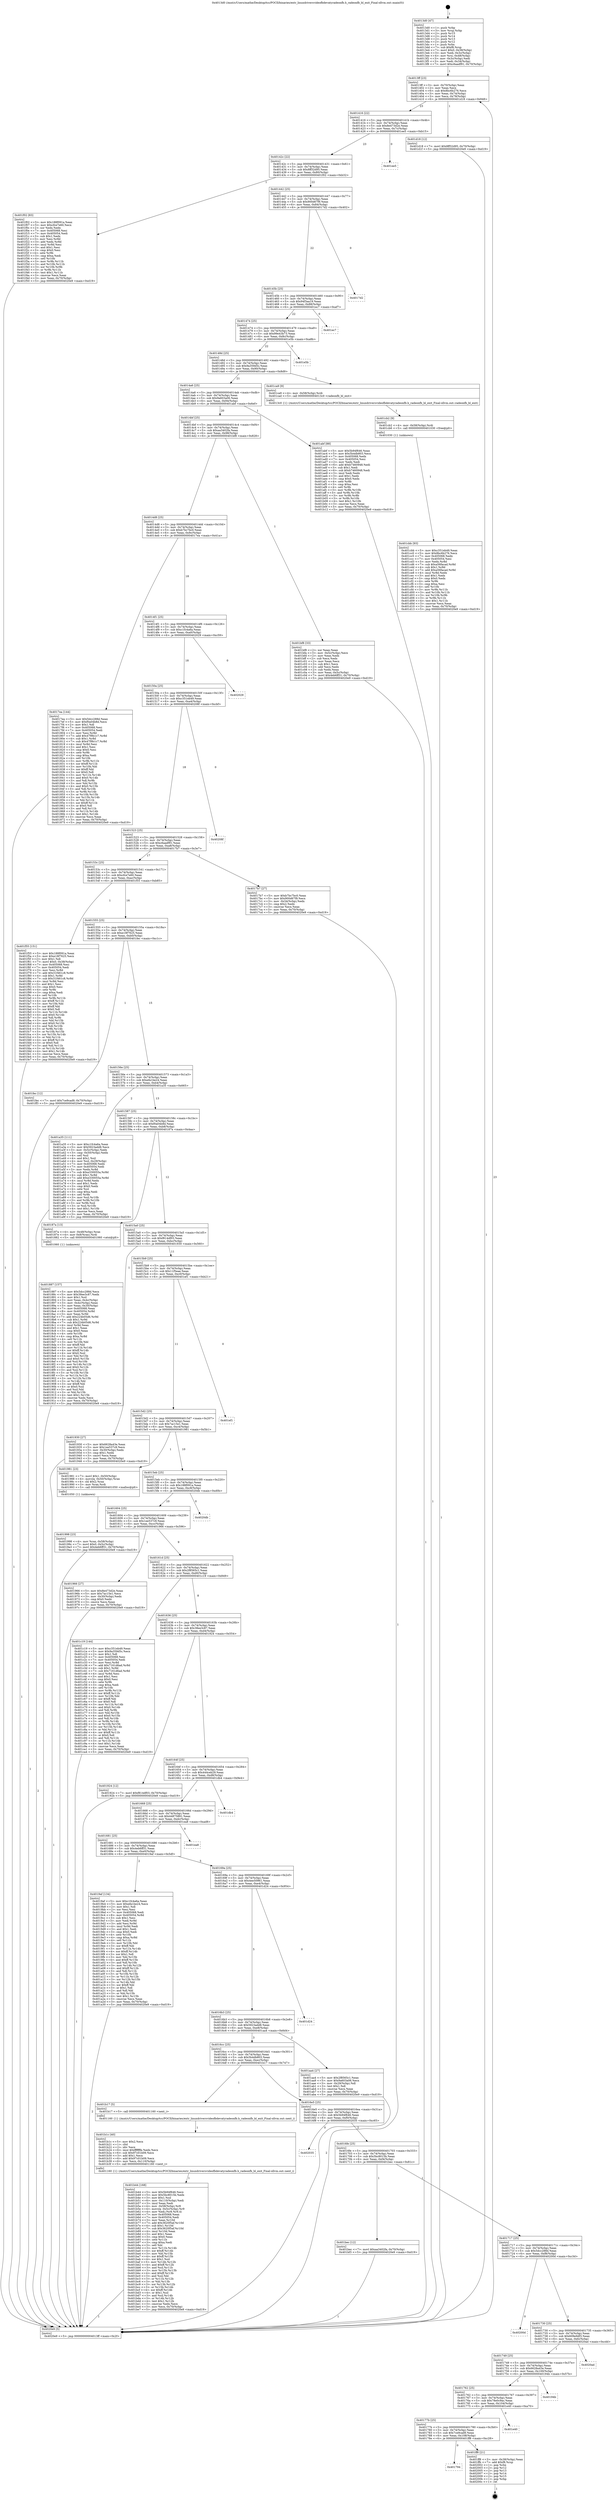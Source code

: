digraph "0x4013d0" {
  label = "0x4013d0 (/mnt/c/Users/mathe/Desktop/tcc/POCII/binaries/extr_linuxdriversvideofbdevatyradeonfb.h_radeonfb_bl_exit_Final-ollvm.out::main(0))"
  labelloc = "t"
  node[shape=record]

  Entry [label="",width=0.3,height=0.3,shape=circle,fillcolor=black,style=filled]
  "0x4013ff" [label="{
     0x4013ff [23]\l
     | [instrs]\l
     &nbsp;&nbsp;0x4013ff \<+3\>: mov -0x70(%rbp),%eax\l
     &nbsp;&nbsp;0x401402 \<+2\>: mov %eax,%ecx\l
     &nbsp;&nbsp;0x401404 \<+6\>: sub $0x8bc6b276,%ecx\l
     &nbsp;&nbsp;0x40140a \<+3\>: mov %eax,-0x74(%rbp)\l
     &nbsp;&nbsp;0x40140d \<+3\>: mov %ecx,-0x78(%rbp)\l
     &nbsp;&nbsp;0x401410 \<+6\>: je 0000000000401d18 \<main+0x948\>\l
  }"]
  "0x401d18" [label="{
     0x401d18 [12]\l
     | [instrs]\l
     &nbsp;&nbsp;0x401d18 \<+7\>: movl $0x8ff32d95,-0x70(%rbp)\l
     &nbsp;&nbsp;0x401d1f \<+5\>: jmp 00000000004020e9 \<main+0xd19\>\l
  }"]
  "0x401416" [label="{
     0x401416 [22]\l
     | [instrs]\l
     &nbsp;&nbsp;0x401416 \<+5\>: jmp 000000000040141b \<main+0x4b\>\l
     &nbsp;&nbsp;0x40141b \<+3\>: mov -0x74(%rbp),%eax\l
     &nbsp;&nbsp;0x40141e \<+5\>: sub $0x8e473d2e,%eax\l
     &nbsp;&nbsp;0x401423 \<+3\>: mov %eax,-0x7c(%rbp)\l
     &nbsp;&nbsp;0x401426 \<+6\>: je 0000000000401ee5 \<main+0xb15\>\l
  }"]
  Exit [label="",width=0.3,height=0.3,shape=circle,fillcolor=black,style=filled,peripheries=2]
  "0x401ee5" [label="{
     0x401ee5\l
  }", style=dashed]
  "0x40142c" [label="{
     0x40142c [22]\l
     | [instrs]\l
     &nbsp;&nbsp;0x40142c \<+5\>: jmp 0000000000401431 \<main+0x61\>\l
     &nbsp;&nbsp;0x401431 \<+3\>: mov -0x74(%rbp),%eax\l
     &nbsp;&nbsp;0x401434 \<+5\>: sub $0x8ff32d95,%eax\l
     &nbsp;&nbsp;0x401439 \<+3\>: mov %eax,-0x80(%rbp)\l
     &nbsp;&nbsp;0x40143c \<+6\>: je 0000000000401f02 \<main+0xb32\>\l
  }"]
  "0x401794" [label="{
     0x401794\l
  }", style=dashed]
  "0x401f02" [label="{
     0x401f02 [83]\l
     | [instrs]\l
     &nbsp;&nbsp;0x401f02 \<+5\>: mov $0x188f091a,%eax\l
     &nbsp;&nbsp;0x401f07 \<+5\>: mov $0xcfce7e60,%ecx\l
     &nbsp;&nbsp;0x401f0c \<+2\>: xor %edx,%edx\l
     &nbsp;&nbsp;0x401f0e \<+7\>: mov 0x405068,%esi\l
     &nbsp;&nbsp;0x401f15 \<+7\>: mov 0x405054,%edi\l
     &nbsp;&nbsp;0x401f1c \<+3\>: sub $0x1,%edx\l
     &nbsp;&nbsp;0x401f1f \<+3\>: mov %esi,%r8d\l
     &nbsp;&nbsp;0x401f22 \<+3\>: add %edx,%r8d\l
     &nbsp;&nbsp;0x401f25 \<+4\>: imul %r8d,%esi\l
     &nbsp;&nbsp;0x401f29 \<+3\>: and $0x1,%esi\l
     &nbsp;&nbsp;0x401f2c \<+3\>: cmp $0x0,%esi\l
     &nbsp;&nbsp;0x401f2f \<+4\>: sete %r9b\l
     &nbsp;&nbsp;0x401f33 \<+3\>: cmp $0xa,%edi\l
     &nbsp;&nbsp;0x401f36 \<+4\>: setl %r10b\l
     &nbsp;&nbsp;0x401f3a \<+3\>: mov %r9b,%r11b\l
     &nbsp;&nbsp;0x401f3d \<+3\>: and %r10b,%r11b\l
     &nbsp;&nbsp;0x401f40 \<+3\>: xor %r10b,%r9b\l
     &nbsp;&nbsp;0x401f43 \<+3\>: or %r9b,%r11b\l
     &nbsp;&nbsp;0x401f46 \<+4\>: test $0x1,%r11b\l
     &nbsp;&nbsp;0x401f4a \<+3\>: cmovne %ecx,%eax\l
     &nbsp;&nbsp;0x401f4d \<+3\>: mov %eax,-0x70(%rbp)\l
     &nbsp;&nbsp;0x401f50 \<+5\>: jmp 00000000004020e9 \<main+0xd19\>\l
  }"]
  "0x401442" [label="{
     0x401442 [25]\l
     | [instrs]\l
     &nbsp;&nbsp;0x401442 \<+5\>: jmp 0000000000401447 \<main+0x77\>\l
     &nbsp;&nbsp;0x401447 \<+3\>: mov -0x74(%rbp),%eax\l
     &nbsp;&nbsp;0x40144a \<+5\>: sub $0x900d67f9,%eax\l
     &nbsp;&nbsp;0x40144f \<+6\>: mov %eax,-0x84(%rbp)\l
     &nbsp;&nbsp;0x401455 \<+6\>: je 00000000004017d2 \<main+0x402\>\l
  }"]
  "0x401ff8" [label="{
     0x401ff8 [21]\l
     | [instrs]\l
     &nbsp;&nbsp;0x401ff8 \<+3\>: mov -0x38(%rbp),%eax\l
     &nbsp;&nbsp;0x401ffb \<+7\>: add $0xf8,%rsp\l
     &nbsp;&nbsp;0x402002 \<+1\>: pop %rbx\l
     &nbsp;&nbsp;0x402003 \<+2\>: pop %r12\l
     &nbsp;&nbsp;0x402005 \<+2\>: pop %r13\l
     &nbsp;&nbsp;0x402007 \<+2\>: pop %r14\l
     &nbsp;&nbsp;0x402009 \<+2\>: pop %r15\l
     &nbsp;&nbsp;0x40200b \<+1\>: pop %rbp\l
     &nbsp;&nbsp;0x40200c \<+1\>: ret\l
  }"]
  "0x4017d2" [label="{
     0x4017d2\l
  }", style=dashed]
  "0x40145b" [label="{
     0x40145b [25]\l
     | [instrs]\l
     &nbsp;&nbsp;0x40145b \<+5\>: jmp 0000000000401460 \<main+0x90\>\l
     &nbsp;&nbsp;0x401460 \<+3\>: mov -0x74(%rbp),%eax\l
     &nbsp;&nbsp;0x401463 \<+5\>: sub $0x94f3aa19,%eax\l
     &nbsp;&nbsp;0x401468 \<+6\>: mov %eax,-0x88(%rbp)\l
     &nbsp;&nbsp;0x40146e \<+6\>: je 0000000000401ec7 \<main+0xaf7\>\l
  }"]
  "0x40177b" [label="{
     0x40177b [25]\l
     | [instrs]\l
     &nbsp;&nbsp;0x40177b \<+5\>: jmp 0000000000401780 \<main+0x3b0\>\l
     &nbsp;&nbsp;0x401780 \<+3\>: mov -0x74(%rbp),%eax\l
     &nbsp;&nbsp;0x401783 \<+5\>: sub $0x7ce9cad9,%eax\l
     &nbsp;&nbsp;0x401788 \<+6\>: mov %eax,-0x108(%rbp)\l
     &nbsp;&nbsp;0x40178e \<+6\>: je 0000000000401ff8 \<main+0xc28\>\l
  }"]
  "0x401ec7" [label="{
     0x401ec7\l
  }", style=dashed]
  "0x401474" [label="{
     0x401474 [25]\l
     | [instrs]\l
     &nbsp;&nbsp;0x401474 \<+5\>: jmp 0000000000401479 \<main+0xa9\>\l
     &nbsp;&nbsp;0x401479 \<+3\>: mov -0x74(%rbp),%eax\l
     &nbsp;&nbsp;0x40147c \<+5\>: sub $0x99e43b73,%eax\l
     &nbsp;&nbsp;0x401481 \<+6\>: mov %eax,-0x8c(%rbp)\l
     &nbsp;&nbsp;0x401487 \<+6\>: je 0000000000401e5b \<main+0xa8b\>\l
  }"]
  "0x401e40" [label="{
     0x401e40\l
  }", style=dashed]
  "0x401e5b" [label="{
     0x401e5b\l
  }", style=dashed]
  "0x40148d" [label="{
     0x40148d [25]\l
     | [instrs]\l
     &nbsp;&nbsp;0x40148d \<+5\>: jmp 0000000000401492 \<main+0xc2\>\l
     &nbsp;&nbsp;0x401492 \<+3\>: mov -0x74(%rbp),%eax\l
     &nbsp;&nbsp;0x401495 \<+5\>: sub $0x9a359d5c,%eax\l
     &nbsp;&nbsp;0x40149a \<+6\>: mov %eax,-0x90(%rbp)\l
     &nbsp;&nbsp;0x4014a0 \<+6\>: je 0000000000401ca9 \<main+0x8d9\>\l
  }"]
  "0x401762" [label="{
     0x401762 [25]\l
     | [instrs]\l
     &nbsp;&nbsp;0x401762 \<+5\>: jmp 0000000000401767 \<main+0x397\>\l
     &nbsp;&nbsp;0x401767 \<+3\>: mov -0x74(%rbp),%eax\l
     &nbsp;&nbsp;0x40176a \<+5\>: sub $0x78e0c9ac,%eax\l
     &nbsp;&nbsp;0x40176f \<+6\>: mov %eax,-0x104(%rbp)\l
     &nbsp;&nbsp;0x401775 \<+6\>: je 0000000000401e40 \<main+0xa70\>\l
  }"]
  "0x401ca9" [label="{
     0x401ca9 [9]\l
     | [instrs]\l
     &nbsp;&nbsp;0x401ca9 \<+4\>: mov -0x58(%rbp),%rdi\l
     &nbsp;&nbsp;0x401cad \<+5\>: call 00000000004013c0 \<radeonfb_bl_exit\>\l
     | [calls]\l
     &nbsp;&nbsp;0x4013c0 \{1\} (/mnt/c/Users/mathe/Desktop/tcc/POCII/binaries/extr_linuxdriversvideofbdevatyradeonfb.h_radeonfb_bl_exit_Final-ollvm.out::radeonfb_bl_exit)\l
  }"]
  "0x4014a6" [label="{
     0x4014a6 [25]\l
     | [instrs]\l
     &nbsp;&nbsp;0x4014a6 \<+5\>: jmp 00000000004014ab \<main+0xdb\>\l
     &nbsp;&nbsp;0x4014ab \<+3\>: mov -0x74(%rbp),%eax\l
     &nbsp;&nbsp;0x4014ae \<+5\>: sub $0x9a603a06,%eax\l
     &nbsp;&nbsp;0x4014b3 \<+6\>: mov %eax,-0x94(%rbp)\l
     &nbsp;&nbsp;0x4014b9 \<+6\>: je 0000000000401abf \<main+0x6ef\>\l
  }"]
  "0x40194b" [label="{
     0x40194b\l
  }", style=dashed]
  "0x401abf" [label="{
     0x401abf [88]\l
     | [instrs]\l
     &nbsp;&nbsp;0x401abf \<+5\>: mov $0x5b94f646,%eax\l
     &nbsp;&nbsp;0x401ac4 \<+5\>: mov $0x5b4db803,%ecx\l
     &nbsp;&nbsp;0x401ac9 \<+7\>: mov 0x405068,%edx\l
     &nbsp;&nbsp;0x401ad0 \<+7\>: mov 0x405054,%esi\l
     &nbsp;&nbsp;0x401ad7 \<+2\>: mov %edx,%edi\l
     &nbsp;&nbsp;0x401ad9 \<+6\>: add $0xb7460948,%edi\l
     &nbsp;&nbsp;0x401adf \<+3\>: sub $0x1,%edi\l
     &nbsp;&nbsp;0x401ae2 \<+6\>: sub $0xb7460948,%edi\l
     &nbsp;&nbsp;0x401ae8 \<+3\>: imul %edi,%edx\l
     &nbsp;&nbsp;0x401aeb \<+3\>: and $0x1,%edx\l
     &nbsp;&nbsp;0x401aee \<+3\>: cmp $0x0,%edx\l
     &nbsp;&nbsp;0x401af1 \<+4\>: sete %r8b\l
     &nbsp;&nbsp;0x401af5 \<+3\>: cmp $0xa,%esi\l
     &nbsp;&nbsp;0x401af8 \<+4\>: setl %r9b\l
     &nbsp;&nbsp;0x401afc \<+3\>: mov %r8b,%r10b\l
     &nbsp;&nbsp;0x401aff \<+3\>: and %r9b,%r10b\l
     &nbsp;&nbsp;0x401b02 \<+3\>: xor %r9b,%r8b\l
     &nbsp;&nbsp;0x401b05 \<+3\>: or %r8b,%r10b\l
     &nbsp;&nbsp;0x401b08 \<+4\>: test $0x1,%r10b\l
     &nbsp;&nbsp;0x401b0c \<+3\>: cmovne %ecx,%eax\l
     &nbsp;&nbsp;0x401b0f \<+3\>: mov %eax,-0x70(%rbp)\l
     &nbsp;&nbsp;0x401b12 \<+5\>: jmp 00000000004020e9 \<main+0xd19\>\l
  }"]
  "0x4014bf" [label="{
     0x4014bf [25]\l
     | [instrs]\l
     &nbsp;&nbsp;0x4014bf \<+5\>: jmp 00000000004014c4 \<main+0xf4\>\l
     &nbsp;&nbsp;0x4014c4 \<+3\>: mov -0x74(%rbp),%eax\l
     &nbsp;&nbsp;0x4014c7 \<+5\>: sub $0xaa3402fa,%eax\l
     &nbsp;&nbsp;0x4014cc \<+6\>: mov %eax,-0x98(%rbp)\l
     &nbsp;&nbsp;0x4014d2 \<+6\>: je 0000000000401bf8 \<main+0x828\>\l
  }"]
  "0x401749" [label="{
     0x401749 [25]\l
     | [instrs]\l
     &nbsp;&nbsp;0x401749 \<+5\>: jmp 000000000040174e \<main+0x37e\>\l
     &nbsp;&nbsp;0x40174e \<+3\>: mov -0x74(%rbp),%eax\l
     &nbsp;&nbsp;0x401751 \<+5\>: sub $0x6628a43e,%eax\l
     &nbsp;&nbsp;0x401756 \<+6\>: mov %eax,-0x100(%rbp)\l
     &nbsp;&nbsp;0x40175c \<+6\>: je 000000000040194b \<main+0x57b\>\l
  }"]
  "0x401bf8" [label="{
     0x401bf8 [33]\l
     | [instrs]\l
     &nbsp;&nbsp;0x401bf8 \<+2\>: xor %eax,%eax\l
     &nbsp;&nbsp;0x401bfa \<+3\>: mov -0x5c(%rbp),%ecx\l
     &nbsp;&nbsp;0x401bfd \<+2\>: mov %eax,%edx\l
     &nbsp;&nbsp;0x401bff \<+2\>: sub %ecx,%edx\l
     &nbsp;&nbsp;0x401c01 \<+2\>: mov %eax,%ecx\l
     &nbsp;&nbsp;0x401c03 \<+3\>: sub $0x1,%ecx\l
     &nbsp;&nbsp;0x401c06 \<+2\>: add %ecx,%edx\l
     &nbsp;&nbsp;0x401c08 \<+2\>: sub %edx,%eax\l
     &nbsp;&nbsp;0x401c0a \<+3\>: mov %eax,-0x5c(%rbp)\l
     &nbsp;&nbsp;0x401c0d \<+7\>: movl $0x4eb6ff31,-0x70(%rbp)\l
     &nbsp;&nbsp;0x401c14 \<+5\>: jmp 00000000004020e9 \<main+0xd19\>\l
  }"]
  "0x4014d8" [label="{
     0x4014d8 [25]\l
     | [instrs]\l
     &nbsp;&nbsp;0x4014d8 \<+5\>: jmp 00000000004014dd \<main+0x10d\>\l
     &nbsp;&nbsp;0x4014dd \<+3\>: mov -0x74(%rbp),%eax\l
     &nbsp;&nbsp;0x4014e0 \<+5\>: sub $0xb7bc7bc0,%eax\l
     &nbsp;&nbsp;0x4014e5 \<+6\>: mov %eax,-0x9c(%rbp)\l
     &nbsp;&nbsp;0x4014eb \<+6\>: je 00000000004017ea \<main+0x41a\>\l
  }"]
  "0x4020ad" [label="{
     0x4020ad\l
  }", style=dashed]
  "0x4017ea" [label="{
     0x4017ea [144]\l
     | [instrs]\l
     &nbsp;&nbsp;0x4017ea \<+5\>: mov $0x5dcc288d,%eax\l
     &nbsp;&nbsp;0x4017ef \<+5\>: mov $0xf0a04b8d,%ecx\l
     &nbsp;&nbsp;0x4017f4 \<+2\>: mov $0x1,%dl\l
     &nbsp;&nbsp;0x4017f6 \<+7\>: mov 0x405068,%esi\l
     &nbsp;&nbsp;0x4017fd \<+7\>: mov 0x405054,%edi\l
     &nbsp;&nbsp;0x401804 \<+3\>: mov %esi,%r8d\l
     &nbsp;&nbsp;0x401807 \<+7\>: add $0x47f9b1c7,%r8d\l
     &nbsp;&nbsp;0x40180e \<+4\>: sub $0x1,%r8d\l
     &nbsp;&nbsp;0x401812 \<+7\>: sub $0x47f9b1c7,%r8d\l
     &nbsp;&nbsp;0x401819 \<+4\>: imul %r8d,%esi\l
     &nbsp;&nbsp;0x40181d \<+3\>: and $0x1,%esi\l
     &nbsp;&nbsp;0x401820 \<+3\>: cmp $0x0,%esi\l
     &nbsp;&nbsp;0x401823 \<+4\>: sete %r9b\l
     &nbsp;&nbsp;0x401827 \<+3\>: cmp $0xa,%edi\l
     &nbsp;&nbsp;0x40182a \<+4\>: setl %r10b\l
     &nbsp;&nbsp;0x40182e \<+3\>: mov %r9b,%r11b\l
     &nbsp;&nbsp;0x401831 \<+4\>: xor $0xff,%r11b\l
     &nbsp;&nbsp;0x401835 \<+3\>: mov %r10b,%bl\l
     &nbsp;&nbsp;0x401838 \<+3\>: xor $0xff,%bl\l
     &nbsp;&nbsp;0x40183b \<+3\>: xor $0x0,%dl\l
     &nbsp;&nbsp;0x40183e \<+3\>: mov %r11b,%r14b\l
     &nbsp;&nbsp;0x401841 \<+4\>: and $0x0,%r14b\l
     &nbsp;&nbsp;0x401845 \<+3\>: and %dl,%r9b\l
     &nbsp;&nbsp;0x401848 \<+3\>: mov %bl,%r15b\l
     &nbsp;&nbsp;0x40184b \<+4\>: and $0x0,%r15b\l
     &nbsp;&nbsp;0x40184f \<+3\>: and %dl,%r10b\l
     &nbsp;&nbsp;0x401852 \<+3\>: or %r9b,%r14b\l
     &nbsp;&nbsp;0x401855 \<+3\>: or %r10b,%r15b\l
     &nbsp;&nbsp;0x401858 \<+3\>: xor %r15b,%r14b\l
     &nbsp;&nbsp;0x40185b \<+3\>: or %bl,%r11b\l
     &nbsp;&nbsp;0x40185e \<+4\>: xor $0xff,%r11b\l
     &nbsp;&nbsp;0x401862 \<+3\>: or $0x0,%dl\l
     &nbsp;&nbsp;0x401865 \<+3\>: and %dl,%r11b\l
     &nbsp;&nbsp;0x401868 \<+3\>: or %r11b,%r14b\l
     &nbsp;&nbsp;0x40186b \<+4\>: test $0x1,%r14b\l
     &nbsp;&nbsp;0x40186f \<+3\>: cmovne %ecx,%eax\l
     &nbsp;&nbsp;0x401872 \<+3\>: mov %eax,-0x70(%rbp)\l
     &nbsp;&nbsp;0x401875 \<+5\>: jmp 00000000004020e9 \<main+0xd19\>\l
  }"]
  "0x4014f1" [label="{
     0x4014f1 [25]\l
     | [instrs]\l
     &nbsp;&nbsp;0x4014f1 \<+5\>: jmp 00000000004014f6 \<main+0x126\>\l
     &nbsp;&nbsp;0x4014f6 \<+3\>: mov -0x74(%rbp),%eax\l
     &nbsp;&nbsp;0x4014f9 \<+5\>: sub $0xc1fc4a6a,%eax\l
     &nbsp;&nbsp;0x4014fe \<+6\>: mov %eax,-0xa0(%rbp)\l
     &nbsp;&nbsp;0x401504 \<+6\>: je 0000000000402029 \<main+0xc59\>\l
  }"]
  "0x401730" [label="{
     0x401730 [25]\l
     | [instrs]\l
     &nbsp;&nbsp;0x401730 \<+5\>: jmp 0000000000401735 \<main+0x365\>\l
     &nbsp;&nbsp;0x401735 \<+3\>: mov -0x74(%rbp),%eax\l
     &nbsp;&nbsp;0x401738 \<+5\>: sub $0x609e9df3,%eax\l
     &nbsp;&nbsp;0x40173d \<+6\>: mov %eax,-0xfc(%rbp)\l
     &nbsp;&nbsp;0x401743 \<+6\>: je 00000000004020ad \<main+0xcdd\>\l
  }"]
  "0x402029" [label="{
     0x402029\l
  }", style=dashed]
  "0x40150a" [label="{
     0x40150a [25]\l
     | [instrs]\l
     &nbsp;&nbsp;0x40150a \<+5\>: jmp 000000000040150f \<main+0x13f\>\l
     &nbsp;&nbsp;0x40150f \<+3\>: mov -0x74(%rbp),%eax\l
     &nbsp;&nbsp;0x401512 \<+5\>: sub $0xc351eb49,%eax\l
     &nbsp;&nbsp;0x401517 \<+6\>: mov %eax,-0xa4(%rbp)\l
     &nbsp;&nbsp;0x40151d \<+6\>: je 000000000040208f \<main+0xcbf\>\l
  }"]
  "0x40200d" [label="{
     0x40200d\l
  }", style=dashed]
  "0x40208f" [label="{
     0x40208f\l
  }", style=dashed]
  "0x401523" [label="{
     0x401523 [25]\l
     | [instrs]\l
     &nbsp;&nbsp;0x401523 \<+5\>: jmp 0000000000401528 \<main+0x158\>\l
     &nbsp;&nbsp;0x401528 \<+3\>: mov -0x74(%rbp),%eax\l
     &nbsp;&nbsp;0x40152b \<+5\>: sub $0xc6aadf91,%eax\l
     &nbsp;&nbsp;0x401530 \<+6\>: mov %eax,-0xa8(%rbp)\l
     &nbsp;&nbsp;0x401536 \<+6\>: je 00000000004017b7 \<main+0x3e7\>\l
  }"]
  "0x401cbb" [label="{
     0x401cbb [93]\l
     | [instrs]\l
     &nbsp;&nbsp;0x401cbb \<+5\>: mov $0xc351eb49,%eax\l
     &nbsp;&nbsp;0x401cc0 \<+5\>: mov $0x8bc6b276,%ecx\l
     &nbsp;&nbsp;0x401cc5 \<+7\>: mov 0x405068,%edx\l
     &nbsp;&nbsp;0x401ccc \<+7\>: mov 0x405054,%esi\l
     &nbsp;&nbsp;0x401cd3 \<+3\>: mov %edx,%r8d\l
     &nbsp;&nbsp;0x401cd6 \<+7\>: sub $0xa56facad,%r8d\l
     &nbsp;&nbsp;0x401cdd \<+4\>: sub $0x1,%r8d\l
     &nbsp;&nbsp;0x401ce1 \<+7\>: add $0xa56facad,%r8d\l
     &nbsp;&nbsp;0x401ce8 \<+4\>: imul %r8d,%edx\l
     &nbsp;&nbsp;0x401cec \<+3\>: and $0x1,%edx\l
     &nbsp;&nbsp;0x401cef \<+3\>: cmp $0x0,%edx\l
     &nbsp;&nbsp;0x401cf2 \<+4\>: sete %r9b\l
     &nbsp;&nbsp;0x401cf6 \<+3\>: cmp $0xa,%esi\l
     &nbsp;&nbsp;0x401cf9 \<+4\>: setl %r10b\l
     &nbsp;&nbsp;0x401cfd \<+3\>: mov %r9b,%r11b\l
     &nbsp;&nbsp;0x401d00 \<+3\>: and %r10b,%r11b\l
     &nbsp;&nbsp;0x401d03 \<+3\>: xor %r10b,%r9b\l
     &nbsp;&nbsp;0x401d06 \<+3\>: or %r9b,%r11b\l
     &nbsp;&nbsp;0x401d09 \<+4\>: test $0x1,%r11b\l
     &nbsp;&nbsp;0x401d0d \<+3\>: cmovne %ecx,%eax\l
     &nbsp;&nbsp;0x401d10 \<+3\>: mov %eax,-0x70(%rbp)\l
     &nbsp;&nbsp;0x401d13 \<+5\>: jmp 00000000004020e9 \<main+0xd19\>\l
  }"]
  "0x4017b7" [label="{
     0x4017b7 [27]\l
     | [instrs]\l
     &nbsp;&nbsp;0x4017b7 \<+5\>: mov $0xb7bc7bc0,%eax\l
     &nbsp;&nbsp;0x4017bc \<+5\>: mov $0x900d67f9,%ecx\l
     &nbsp;&nbsp;0x4017c1 \<+3\>: mov -0x34(%rbp),%edx\l
     &nbsp;&nbsp;0x4017c4 \<+3\>: cmp $0x2,%edx\l
     &nbsp;&nbsp;0x4017c7 \<+3\>: cmovne %ecx,%eax\l
     &nbsp;&nbsp;0x4017ca \<+3\>: mov %eax,-0x70(%rbp)\l
     &nbsp;&nbsp;0x4017cd \<+5\>: jmp 00000000004020e9 \<main+0xd19\>\l
  }"]
  "0x40153c" [label="{
     0x40153c [25]\l
     | [instrs]\l
     &nbsp;&nbsp;0x40153c \<+5\>: jmp 0000000000401541 \<main+0x171\>\l
     &nbsp;&nbsp;0x401541 \<+3\>: mov -0x74(%rbp),%eax\l
     &nbsp;&nbsp;0x401544 \<+5\>: sub $0xcfce7e60,%eax\l
     &nbsp;&nbsp;0x401549 \<+6\>: mov %eax,-0xac(%rbp)\l
     &nbsp;&nbsp;0x40154f \<+6\>: je 0000000000401f55 \<main+0xb85\>\l
  }"]
  "0x4020e9" [label="{
     0x4020e9 [5]\l
     | [instrs]\l
     &nbsp;&nbsp;0x4020e9 \<+5\>: jmp 00000000004013ff \<main+0x2f\>\l
  }"]
  "0x4013d0" [label="{
     0x4013d0 [47]\l
     | [instrs]\l
     &nbsp;&nbsp;0x4013d0 \<+1\>: push %rbp\l
     &nbsp;&nbsp;0x4013d1 \<+3\>: mov %rsp,%rbp\l
     &nbsp;&nbsp;0x4013d4 \<+2\>: push %r15\l
     &nbsp;&nbsp;0x4013d6 \<+2\>: push %r14\l
     &nbsp;&nbsp;0x4013d8 \<+2\>: push %r13\l
     &nbsp;&nbsp;0x4013da \<+2\>: push %r12\l
     &nbsp;&nbsp;0x4013dc \<+1\>: push %rbx\l
     &nbsp;&nbsp;0x4013dd \<+7\>: sub $0xf8,%rsp\l
     &nbsp;&nbsp;0x4013e4 \<+7\>: movl $0x0,-0x38(%rbp)\l
     &nbsp;&nbsp;0x4013eb \<+3\>: mov %edi,-0x3c(%rbp)\l
     &nbsp;&nbsp;0x4013ee \<+4\>: mov %rsi,-0x48(%rbp)\l
     &nbsp;&nbsp;0x4013f2 \<+3\>: mov -0x3c(%rbp),%edi\l
     &nbsp;&nbsp;0x4013f5 \<+3\>: mov %edi,-0x34(%rbp)\l
     &nbsp;&nbsp;0x4013f8 \<+7\>: movl $0xc6aadf91,-0x70(%rbp)\l
  }"]
  "0x401cb2" [label="{
     0x401cb2 [9]\l
     | [instrs]\l
     &nbsp;&nbsp;0x401cb2 \<+4\>: mov -0x58(%rbp),%rdi\l
     &nbsp;&nbsp;0x401cb6 \<+5\>: call 0000000000401030 \<free@plt\>\l
     | [calls]\l
     &nbsp;&nbsp;0x401030 \{1\} (unknown)\l
  }"]
  "0x401f55" [label="{
     0x401f55 [151]\l
     | [instrs]\l
     &nbsp;&nbsp;0x401f55 \<+5\>: mov $0x188f091a,%eax\l
     &nbsp;&nbsp;0x401f5a \<+5\>: mov $0xe18f7625,%ecx\l
     &nbsp;&nbsp;0x401f5f \<+2\>: mov $0x1,%dl\l
     &nbsp;&nbsp;0x401f61 \<+7\>: movl $0x0,-0x38(%rbp)\l
     &nbsp;&nbsp;0x401f68 \<+7\>: mov 0x405068,%esi\l
     &nbsp;&nbsp;0x401f6f \<+7\>: mov 0x405054,%edi\l
     &nbsp;&nbsp;0x401f76 \<+3\>: mov %esi,%r8d\l
     &nbsp;&nbsp;0x401f79 \<+7\>: add $0x31f461c8,%r8d\l
     &nbsp;&nbsp;0x401f80 \<+4\>: sub $0x1,%r8d\l
     &nbsp;&nbsp;0x401f84 \<+7\>: sub $0x31f461c8,%r8d\l
     &nbsp;&nbsp;0x401f8b \<+4\>: imul %r8d,%esi\l
     &nbsp;&nbsp;0x401f8f \<+3\>: and $0x1,%esi\l
     &nbsp;&nbsp;0x401f92 \<+3\>: cmp $0x0,%esi\l
     &nbsp;&nbsp;0x401f95 \<+4\>: sete %r9b\l
     &nbsp;&nbsp;0x401f99 \<+3\>: cmp $0xa,%edi\l
     &nbsp;&nbsp;0x401f9c \<+4\>: setl %r10b\l
     &nbsp;&nbsp;0x401fa0 \<+3\>: mov %r9b,%r11b\l
     &nbsp;&nbsp;0x401fa3 \<+4\>: xor $0xff,%r11b\l
     &nbsp;&nbsp;0x401fa7 \<+3\>: mov %r10b,%bl\l
     &nbsp;&nbsp;0x401faa \<+3\>: xor $0xff,%bl\l
     &nbsp;&nbsp;0x401fad \<+3\>: xor $0x0,%dl\l
     &nbsp;&nbsp;0x401fb0 \<+3\>: mov %r11b,%r14b\l
     &nbsp;&nbsp;0x401fb3 \<+4\>: and $0x0,%r14b\l
     &nbsp;&nbsp;0x401fb7 \<+3\>: and %dl,%r9b\l
     &nbsp;&nbsp;0x401fba \<+3\>: mov %bl,%r15b\l
     &nbsp;&nbsp;0x401fbd \<+4\>: and $0x0,%r15b\l
     &nbsp;&nbsp;0x401fc1 \<+3\>: and %dl,%r10b\l
     &nbsp;&nbsp;0x401fc4 \<+3\>: or %r9b,%r14b\l
     &nbsp;&nbsp;0x401fc7 \<+3\>: or %r10b,%r15b\l
     &nbsp;&nbsp;0x401fca \<+3\>: xor %r15b,%r14b\l
     &nbsp;&nbsp;0x401fcd \<+3\>: or %bl,%r11b\l
     &nbsp;&nbsp;0x401fd0 \<+4\>: xor $0xff,%r11b\l
     &nbsp;&nbsp;0x401fd4 \<+3\>: or $0x0,%dl\l
     &nbsp;&nbsp;0x401fd7 \<+3\>: and %dl,%r11b\l
     &nbsp;&nbsp;0x401fda \<+3\>: or %r11b,%r14b\l
     &nbsp;&nbsp;0x401fdd \<+4\>: test $0x1,%r14b\l
     &nbsp;&nbsp;0x401fe1 \<+3\>: cmovne %ecx,%eax\l
     &nbsp;&nbsp;0x401fe4 \<+3\>: mov %eax,-0x70(%rbp)\l
     &nbsp;&nbsp;0x401fe7 \<+5\>: jmp 00000000004020e9 \<main+0xd19\>\l
  }"]
  "0x401555" [label="{
     0x401555 [25]\l
     | [instrs]\l
     &nbsp;&nbsp;0x401555 \<+5\>: jmp 000000000040155a \<main+0x18a\>\l
     &nbsp;&nbsp;0x40155a \<+3\>: mov -0x74(%rbp),%eax\l
     &nbsp;&nbsp;0x40155d \<+5\>: sub $0xe18f7625,%eax\l
     &nbsp;&nbsp;0x401562 \<+6\>: mov %eax,-0xb0(%rbp)\l
     &nbsp;&nbsp;0x401568 \<+6\>: je 0000000000401fec \<main+0xc1c\>\l
  }"]
  "0x401717" [label="{
     0x401717 [25]\l
     | [instrs]\l
     &nbsp;&nbsp;0x401717 \<+5\>: jmp 000000000040171c \<main+0x34c\>\l
     &nbsp;&nbsp;0x40171c \<+3\>: mov -0x74(%rbp),%eax\l
     &nbsp;&nbsp;0x40171f \<+5\>: sub $0x5dcc288d,%eax\l
     &nbsp;&nbsp;0x401724 \<+6\>: mov %eax,-0xf8(%rbp)\l
     &nbsp;&nbsp;0x40172a \<+6\>: je 000000000040200d \<main+0xc3d\>\l
  }"]
  "0x401fec" [label="{
     0x401fec [12]\l
     | [instrs]\l
     &nbsp;&nbsp;0x401fec \<+7\>: movl $0x7ce9cad9,-0x70(%rbp)\l
     &nbsp;&nbsp;0x401ff3 \<+5\>: jmp 00000000004020e9 \<main+0xd19\>\l
  }"]
  "0x40156e" [label="{
     0x40156e [25]\l
     | [instrs]\l
     &nbsp;&nbsp;0x40156e \<+5\>: jmp 0000000000401573 \<main+0x1a3\>\l
     &nbsp;&nbsp;0x401573 \<+3\>: mov -0x74(%rbp),%eax\l
     &nbsp;&nbsp;0x401576 \<+5\>: sub $0xefa1be24,%eax\l
     &nbsp;&nbsp;0x40157b \<+6\>: mov %eax,-0xb4(%rbp)\l
     &nbsp;&nbsp;0x401581 \<+6\>: je 0000000000401a35 \<main+0x665\>\l
  }"]
  "0x401bec" [label="{
     0x401bec [12]\l
     | [instrs]\l
     &nbsp;&nbsp;0x401bec \<+7\>: movl $0xaa3402fa,-0x70(%rbp)\l
     &nbsp;&nbsp;0x401bf3 \<+5\>: jmp 00000000004020e9 \<main+0xd19\>\l
  }"]
  "0x401a35" [label="{
     0x401a35 [111]\l
     | [instrs]\l
     &nbsp;&nbsp;0x401a35 \<+5\>: mov $0xc1fc4a6a,%eax\l
     &nbsp;&nbsp;0x401a3a \<+5\>: mov $0x5923add8,%ecx\l
     &nbsp;&nbsp;0x401a3f \<+3\>: mov -0x5c(%rbp),%edx\l
     &nbsp;&nbsp;0x401a42 \<+3\>: cmp -0x50(%rbp),%edx\l
     &nbsp;&nbsp;0x401a45 \<+4\>: setl %sil\l
     &nbsp;&nbsp;0x401a49 \<+4\>: and $0x1,%sil\l
     &nbsp;&nbsp;0x401a4d \<+4\>: mov %sil,-0x29(%rbp)\l
     &nbsp;&nbsp;0x401a51 \<+7\>: mov 0x405068,%edx\l
     &nbsp;&nbsp;0x401a58 \<+7\>: mov 0x405054,%edi\l
     &nbsp;&nbsp;0x401a5f \<+3\>: mov %edx,%r8d\l
     &nbsp;&nbsp;0x401a62 \<+7\>: sub $0xe330055a,%r8d\l
     &nbsp;&nbsp;0x401a69 \<+4\>: sub $0x1,%r8d\l
     &nbsp;&nbsp;0x401a6d \<+7\>: add $0xe330055a,%r8d\l
     &nbsp;&nbsp;0x401a74 \<+4\>: imul %r8d,%edx\l
     &nbsp;&nbsp;0x401a78 \<+3\>: and $0x1,%edx\l
     &nbsp;&nbsp;0x401a7b \<+3\>: cmp $0x0,%edx\l
     &nbsp;&nbsp;0x401a7e \<+4\>: sete %sil\l
     &nbsp;&nbsp;0x401a82 \<+3\>: cmp $0xa,%edi\l
     &nbsp;&nbsp;0x401a85 \<+4\>: setl %r9b\l
     &nbsp;&nbsp;0x401a89 \<+3\>: mov %sil,%r10b\l
     &nbsp;&nbsp;0x401a8c \<+3\>: and %r9b,%r10b\l
     &nbsp;&nbsp;0x401a8f \<+3\>: xor %r9b,%sil\l
     &nbsp;&nbsp;0x401a92 \<+3\>: or %sil,%r10b\l
     &nbsp;&nbsp;0x401a95 \<+4\>: test $0x1,%r10b\l
     &nbsp;&nbsp;0x401a99 \<+3\>: cmovne %ecx,%eax\l
     &nbsp;&nbsp;0x401a9c \<+3\>: mov %eax,-0x70(%rbp)\l
     &nbsp;&nbsp;0x401a9f \<+5\>: jmp 00000000004020e9 \<main+0xd19\>\l
  }"]
  "0x401587" [label="{
     0x401587 [25]\l
     | [instrs]\l
     &nbsp;&nbsp;0x401587 \<+5\>: jmp 000000000040158c \<main+0x1bc\>\l
     &nbsp;&nbsp;0x40158c \<+3\>: mov -0x74(%rbp),%eax\l
     &nbsp;&nbsp;0x40158f \<+5\>: sub $0xf0a04b8d,%eax\l
     &nbsp;&nbsp;0x401594 \<+6\>: mov %eax,-0xb8(%rbp)\l
     &nbsp;&nbsp;0x40159a \<+6\>: je 000000000040187a \<main+0x4aa\>\l
  }"]
  "0x4016fe" [label="{
     0x4016fe [25]\l
     | [instrs]\l
     &nbsp;&nbsp;0x4016fe \<+5\>: jmp 0000000000401703 \<main+0x333\>\l
     &nbsp;&nbsp;0x401703 \<+3\>: mov -0x74(%rbp),%eax\l
     &nbsp;&nbsp;0x401706 \<+5\>: sub $0x5bc8015b,%eax\l
     &nbsp;&nbsp;0x40170b \<+6\>: mov %eax,-0xf4(%rbp)\l
     &nbsp;&nbsp;0x401711 \<+6\>: je 0000000000401bec \<main+0x81c\>\l
  }"]
  "0x40187a" [label="{
     0x40187a [13]\l
     | [instrs]\l
     &nbsp;&nbsp;0x40187a \<+4\>: mov -0x48(%rbp),%rax\l
     &nbsp;&nbsp;0x40187e \<+4\>: mov 0x8(%rax),%rdi\l
     &nbsp;&nbsp;0x401882 \<+5\>: call 0000000000401060 \<atoi@plt\>\l
     | [calls]\l
     &nbsp;&nbsp;0x401060 \{1\} (unknown)\l
  }"]
  "0x4015a0" [label="{
     0x4015a0 [25]\l
     | [instrs]\l
     &nbsp;&nbsp;0x4015a0 \<+5\>: jmp 00000000004015a5 \<main+0x1d5\>\l
     &nbsp;&nbsp;0x4015a5 \<+3\>: mov -0x74(%rbp),%eax\l
     &nbsp;&nbsp;0x4015a8 \<+5\>: sub $0xf814df03,%eax\l
     &nbsp;&nbsp;0x4015ad \<+6\>: mov %eax,-0xbc(%rbp)\l
     &nbsp;&nbsp;0x4015b3 \<+6\>: je 0000000000401930 \<main+0x560\>\l
  }"]
  "0x401887" [label="{
     0x401887 [157]\l
     | [instrs]\l
     &nbsp;&nbsp;0x401887 \<+5\>: mov $0x5dcc288d,%ecx\l
     &nbsp;&nbsp;0x40188c \<+5\>: mov $0x38ee3c87,%edx\l
     &nbsp;&nbsp;0x401891 \<+3\>: mov $0x1,%sil\l
     &nbsp;&nbsp;0x401894 \<+3\>: mov %eax,-0x4c(%rbp)\l
     &nbsp;&nbsp;0x401897 \<+3\>: mov -0x4c(%rbp),%eax\l
     &nbsp;&nbsp;0x40189a \<+3\>: mov %eax,-0x30(%rbp)\l
     &nbsp;&nbsp;0x40189d \<+7\>: mov 0x405068,%eax\l
     &nbsp;&nbsp;0x4018a4 \<+8\>: mov 0x405054,%r8d\l
     &nbsp;&nbsp;0x4018ac \<+3\>: mov %eax,%r9d\l
     &nbsp;&nbsp;0x4018af \<+7\>: add $0x224b05d6,%r9d\l
     &nbsp;&nbsp;0x4018b6 \<+4\>: sub $0x1,%r9d\l
     &nbsp;&nbsp;0x4018ba \<+7\>: sub $0x224b05d6,%r9d\l
     &nbsp;&nbsp;0x4018c1 \<+4\>: imul %r9d,%eax\l
     &nbsp;&nbsp;0x4018c5 \<+3\>: and $0x1,%eax\l
     &nbsp;&nbsp;0x4018c8 \<+3\>: cmp $0x0,%eax\l
     &nbsp;&nbsp;0x4018cb \<+4\>: sete %r10b\l
     &nbsp;&nbsp;0x4018cf \<+4\>: cmp $0xa,%r8d\l
     &nbsp;&nbsp;0x4018d3 \<+4\>: setl %r11b\l
     &nbsp;&nbsp;0x4018d7 \<+3\>: mov %r10b,%bl\l
     &nbsp;&nbsp;0x4018da \<+3\>: xor $0xff,%bl\l
     &nbsp;&nbsp;0x4018dd \<+3\>: mov %r11b,%r14b\l
     &nbsp;&nbsp;0x4018e0 \<+4\>: xor $0xff,%r14b\l
     &nbsp;&nbsp;0x4018e4 \<+4\>: xor $0x0,%sil\l
     &nbsp;&nbsp;0x4018e8 \<+3\>: mov %bl,%r15b\l
     &nbsp;&nbsp;0x4018eb \<+4\>: and $0x0,%r15b\l
     &nbsp;&nbsp;0x4018ef \<+3\>: and %sil,%r10b\l
     &nbsp;&nbsp;0x4018f2 \<+3\>: mov %r14b,%r12b\l
     &nbsp;&nbsp;0x4018f5 \<+4\>: and $0x0,%r12b\l
     &nbsp;&nbsp;0x4018f9 \<+3\>: and %sil,%r11b\l
     &nbsp;&nbsp;0x4018fc \<+3\>: or %r10b,%r15b\l
     &nbsp;&nbsp;0x4018ff \<+3\>: or %r11b,%r12b\l
     &nbsp;&nbsp;0x401902 \<+3\>: xor %r12b,%r15b\l
     &nbsp;&nbsp;0x401905 \<+3\>: or %r14b,%bl\l
     &nbsp;&nbsp;0x401908 \<+3\>: xor $0xff,%bl\l
     &nbsp;&nbsp;0x40190b \<+4\>: or $0x0,%sil\l
     &nbsp;&nbsp;0x40190f \<+3\>: and %sil,%bl\l
     &nbsp;&nbsp;0x401912 \<+3\>: or %bl,%r15b\l
     &nbsp;&nbsp;0x401915 \<+4\>: test $0x1,%r15b\l
     &nbsp;&nbsp;0x401919 \<+3\>: cmovne %edx,%ecx\l
     &nbsp;&nbsp;0x40191c \<+3\>: mov %ecx,-0x70(%rbp)\l
     &nbsp;&nbsp;0x40191f \<+5\>: jmp 00000000004020e9 \<main+0xd19\>\l
  }"]
  "0x402035" [label="{
     0x402035\l
  }", style=dashed]
  "0x401930" [label="{
     0x401930 [27]\l
     | [instrs]\l
     &nbsp;&nbsp;0x401930 \<+5\>: mov $0x6628a43e,%eax\l
     &nbsp;&nbsp;0x401935 \<+5\>: mov $0x1ee537c9,%ecx\l
     &nbsp;&nbsp;0x40193a \<+3\>: mov -0x30(%rbp),%edx\l
     &nbsp;&nbsp;0x40193d \<+3\>: cmp $0x1,%edx\l
     &nbsp;&nbsp;0x401940 \<+3\>: cmovl %ecx,%eax\l
     &nbsp;&nbsp;0x401943 \<+3\>: mov %eax,-0x70(%rbp)\l
     &nbsp;&nbsp;0x401946 \<+5\>: jmp 00000000004020e9 \<main+0xd19\>\l
  }"]
  "0x4015b9" [label="{
     0x4015b9 [25]\l
     | [instrs]\l
     &nbsp;&nbsp;0x4015b9 \<+5\>: jmp 00000000004015be \<main+0x1ee\>\l
     &nbsp;&nbsp;0x4015be \<+3\>: mov -0x74(%rbp),%eax\l
     &nbsp;&nbsp;0x4015c1 \<+5\>: sub $0x11f5eae,%eax\l
     &nbsp;&nbsp;0x4015c6 \<+6\>: mov %eax,-0xc0(%rbp)\l
     &nbsp;&nbsp;0x4015cc \<+6\>: je 0000000000401ef1 \<main+0xb21\>\l
  }"]
  "0x401b44" [label="{
     0x401b44 [168]\l
     | [instrs]\l
     &nbsp;&nbsp;0x401b44 \<+5\>: mov $0x5b94f646,%ecx\l
     &nbsp;&nbsp;0x401b49 \<+5\>: mov $0x5bc8015b,%edx\l
     &nbsp;&nbsp;0x401b4e \<+3\>: mov $0x1,%sil\l
     &nbsp;&nbsp;0x401b51 \<+6\>: mov -0x110(%rbp),%edi\l
     &nbsp;&nbsp;0x401b57 \<+3\>: imul %eax,%edi\l
     &nbsp;&nbsp;0x401b5a \<+4\>: mov -0x58(%rbp),%r8\l
     &nbsp;&nbsp;0x401b5e \<+4\>: movslq -0x5c(%rbp),%r9\l
     &nbsp;&nbsp;0x401b62 \<+4\>: mov %edi,(%r8,%r9,4)\l
     &nbsp;&nbsp;0x401b66 \<+7\>: mov 0x405068,%eax\l
     &nbsp;&nbsp;0x401b6d \<+7\>: mov 0x405054,%edi\l
     &nbsp;&nbsp;0x401b74 \<+3\>: mov %eax,%r10d\l
     &nbsp;&nbsp;0x401b77 \<+7\>: add $0x3620f5af,%r10d\l
     &nbsp;&nbsp;0x401b7e \<+4\>: sub $0x1,%r10d\l
     &nbsp;&nbsp;0x401b82 \<+7\>: sub $0x3620f5af,%r10d\l
     &nbsp;&nbsp;0x401b89 \<+4\>: imul %r10d,%eax\l
     &nbsp;&nbsp;0x401b8d \<+3\>: and $0x1,%eax\l
     &nbsp;&nbsp;0x401b90 \<+3\>: cmp $0x0,%eax\l
     &nbsp;&nbsp;0x401b93 \<+4\>: sete %r11b\l
     &nbsp;&nbsp;0x401b97 \<+3\>: cmp $0xa,%edi\l
     &nbsp;&nbsp;0x401b9a \<+3\>: setl %bl\l
     &nbsp;&nbsp;0x401b9d \<+3\>: mov %r11b,%r14b\l
     &nbsp;&nbsp;0x401ba0 \<+4\>: xor $0xff,%r14b\l
     &nbsp;&nbsp;0x401ba4 \<+3\>: mov %bl,%r15b\l
     &nbsp;&nbsp;0x401ba7 \<+4\>: xor $0xff,%r15b\l
     &nbsp;&nbsp;0x401bab \<+4\>: xor $0x1,%sil\l
     &nbsp;&nbsp;0x401baf \<+3\>: mov %r14b,%r12b\l
     &nbsp;&nbsp;0x401bb2 \<+4\>: and $0xff,%r12b\l
     &nbsp;&nbsp;0x401bb6 \<+3\>: and %sil,%r11b\l
     &nbsp;&nbsp;0x401bb9 \<+3\>: mov %r15b,%r13b\l
     &nbsp;&nbsp;0x401bbc \<+4\>: and $0xff,%r13b\l
     &nbsp;&nbsp;0x401bc0 \<+3\>: and %sil,%bl\l
     &nbsp;&nbsp;0x401bc3 \<+3\>: or %r11b,%r12b\l
     &nbsp;&nbsp;0x401bc6 \<+3\>: or %bl,%r13b\l
     &nbsp;&nbsp;0x401bc9 \<+3\>: xor %r13b,%r12b\l
     &nbsp;&nbsp;0x401bcc \<+3\>: or %r15b,%r14b\l
     &nbsp;&nbsp;0x401bcf \<+4\>: xor $0xff,%r14b\l
     &nbsp;&nbsp;0x401bd3 \<+4\>: or $0x1,%sil\l
     &nbsp;&nbsp;0x401bd7 \<+3\>: and %sil,%r14b\l
     &nbsp;&nbsp;0x401bda \<+3\>: or %r14b,%r12b\l
     &nbsp;&nbsp;0x401bdd \<+4\>: test $0x1,%r12b\l
     &nbsp;&nbsp;0x401be1 \<+3\>: cmovne %edx,%ecx\l
     &nbsp;&nbsp;0x401be4 \<+3\>: mov %ecx,-0x70(%rbp)\l
     &nbsp;&nbsp;0x401be7 \<+5\>: jmp 00000000004020e9 \<main+0xd19\>\l
  }"]
  "0x401ef1" [label="{
     0x401ef1\l
  }", style=dashed]
  "0x4015d2" [label="{
     0x4015d2 [25]\l
     | [instrs]\l
     &nbsp;&nbsp;0x4015d2 \<+5\>: jmp 00000000004015d7 \<main+0x207\>\l
     &nbsp;&nbsp;0x4015d7 \<+3\>: mov -0x74(%rbp),%eax\l
     &nbsp;&nbsp;0x4015da \<+5\>: sub $0x7ac15e1,%eax\l
     &nbsp;&nbsp;0x4015df \<+6\>: mov %eax,-0xc4(%rbp)\l
     &nbsp;&nbsp;0x4015e5 \<+6\>: je 0000000000401981 \<main+0x5b1\>\l
  }"]
  "0x401b1c" [label="{
     0x401b1c [40]\l
     | [instrs]\l
     &nbsp;&nbsp;0x401b1c \<+5\>: mov $0x2,%ecx\l
     &nbsp;&nbsp;0x401b21 \<+1\>: cltd\l
     &nbsp;&nbsp;0x401b22 \<+2\>: idiv %ecx\l
     &nbsp;&nbsp;0x401b24 \<+6\>: imul $0xfffffffe,%edx,%ecx\l
     &nbsp;&nbsp;0x401b2a \<+6\>: sub $0x97c01b09,%ecx\l
     &nbsp;&nbsp;0x401b30 \<+3\>: add $0x1,%ecx\l
     &nbsp;&nbsp;0x401b33 \<+6\>: add $0x97c01b09,%ecx\l
     &nbsp;&nbsp;0x401b39 \<+6\>: mov %ecx,-0x110(%rbp)\l
     &nbsp;&nbsp;0x401b3f \<+5\>: call 0000000000401160 \<next_i\>\l
     | [calls]\l
     &nbsp;&nbsp;0x401160 \{1\} (/mnt/c/Users/mathe/Desktop/tcc/POCII/binaries/extr_linuxdriversvideofbdevatyradeonfb.h_radeonfb_bl_exit_Final-ollvm.out::next_i)\l
  }"]
  "0x401981" [label="{
     0x401981 [23]\l
     | [instrs]\l
     &nbsp;&nbsp;0x401981 \<+7\>: movl $0x1,-0x50(%rbp)\l
     &nbsp;&nbsp;0x401988 \<+4\>: movslq -0x50(%rbp),%rax\l
     &nbsp;&nbsp;0x40198c \<+4\>: shl $0x2,%rax\l
     &nbsp;&nbsp;0x401990 \<+3\>: mov %rax,%rdi\l
     &nbsp;&nbsp;0x401993 \<+5\>: call 0000000000401050 \<malloc@plt\>\l
     | [calls]\l
     &nbsp;&nbsp;0x401050 \{1\} (unknown)\l
  }"]
  "0x4015eb" [label="{
     0x4015eb [25]\l
     | [instrs]\l
     &nbsp;&nbsp;0x4015eb \<+5\>: jmp 00000000004015f0 \<main+0x220\>\l
     &nbsp;&nbsp;0x4015f0 \<+3\>: mov -0x74(%rbp),%eax\l
     &nbsp;&nbsp;0x4015f3 \<+5\>: sub $0x188f091a,%eax\l
     &nbsp;&nbsp;0x4015f8 \<+6\>: mov %eax,-0xc8(%rbp)\l
     &nbsp;&nbsp;0x4015fe \<+6\>: je 00000000004020db \<main+0xd0b\>\l
  }"]
  "0x4016e5" [label="{
     0x4016e5 [25]\l
     | [instrs]\l
     &nbsp;&nbsp;0x4016e5 \<+5\>: jmp 00000000004016ea \<main+0x31a\>\l
     &nbsp;&nbsp;0x4016ea \<+3\>: mov -0x74(%rbp),%eax\l
     &nbsp;&nbsp;0x4016ed \<+5\>: sub $0x5b94f646,%eax\l
     &nbsp;&nbsp;0x4016f2 \<+6\>: mov %eax,-0xf0(%rbp)\l
     &nbsp;&nbsp;0x4016f8 \<+6\>: je 0000000000402035 \<main+0xc65\>\l
  }"]
  "0x4020db" [label="{
     0x4020db\l
  }", style=dashed]
  "0x401604" [label="{
     0x401604 [25]\l
     | [instrs]\l
     &nbsp;&nbsp;0x401604 \<+5\>: jmp 0000000000401609 \<main+0x239\>\l
     &nbsp;&nbsp;0x401609 \<+3\>: mov -0x74(%rbp),%eax\l
     &nbsp;&nbsp;0x40160c \<+5\>: sub $0x1ee537c9,%eax\l
     &nbsp;&nbsp;0x401611 \<+6\>: mov %eax,-0xcc(%rbp)\l
     &nbsp;&nbsp;0x401617 \<+6\>: je 0000000000401966 \<main+0x596\>\l
  }"]
  "0x401b17" [label="{
     0x401b17 [5]\l
     | [instrs]\l
     &nbsp;&nbsp;0x401b17 \<+5\>: call 0000000000401160 \<next_i\>\l
     | [calls]\l
     &nbsp;&nbsp;0x401160 \{1\} (/mnt/c/Users/mathe/Desktop/tcc/POCII/binaries/extr_linuxdriversvideofbdevatyradeonfb.h_radeonfb_bl_exit_Final-ollvm.out::next_i)\l
  }"]
  "0x401966" [label="{
     0x401966 [27]\l
     | [instrs]\l
     &nbsp;&nbsp;0x401966 \<+5\>: mov $0x8e473d2e,%eax\l
     &nbsp;&nbsp;0x40196b \<+5\>: mov $0x7ac15e1,%ecx\l
     &nbsp;&nbsp;0x401970 \<+3\>: mov -0x30(%rbp),%edx\l
     &nbsp;&nbsp;0x401973 \<+3\>: cmp $0x0,%edx\l
     &nbsp;&nbsp;0x401976 \<+3\>: cmove %ecx,%eax\l
     &nbsp;&nbsp;0x401979 \<+3\>: mov %eax,-0x70(%rbp)\l
     &nbsp;&nbsp;0x40197c \<+5\>: jmp 00000000004020e9 \<main+0xd19\>\l
  }"]
  "0x40161d" [label="{
     0x40161d [25]\l
     | [instrs]\l
     &nbsp;&nbsp;0x40161d \<+5\>: jmp 0000000000401622 \<main+0x252\>\l
     &nbsp;&nbsp;0x401622 \<+3\>: mov -0x74(%rbp),%eax\l
     &nbsp;&nbsp;0x401625 \<+5\>: sub $0x2f8565c1,%eax\l
     &nbsp;&nbsp;0x40162a \<+6\>: mov %eax,-0xd0(%rbp)\l
     &nbsp;&nbsp;0x401630 \<+6\>: je 0000000000401c19 \<main+0x849\>\l
  }"]
  "0x4016cc" [label="{
     0x4016cc [25]\l
     | [instrs]\l
     &nbsp;&nbsp;0x4016cc \<+5\>: jmp 00000000004016d1 \<main+0x301\>\l
     &nbsp;&nbsp;0x4016d1 \<+3\>: mov -0x74(%rbp),%eax\l
     &nbsp;&nbsp;0x4016d4 \<+5\>: sub $0x5b4db803,%eax\l
     &nbsp;&nbsp;0x4016d9 \<+6\>: mov %eax,-0xec(%rbp)\l
     &nbsp;&nbsp;0x4016df \<+6\>: je 0000000000401b17 \<main+0x747\>\l
  }"]
  "0x401c19" [label="{
     0x401c19 [144]\l
     | [instrs]\l
     &nbsp;&nbsp;0x401c19 \<+5\>: mov $0xc351eb49,%eax\l
     &nbsp;&nbsp;0x401c1e \<+5\>: mov $0x9a359d5c,%ecx\l
     &nbsp;&nbsp;0x401c23 \<+2\>: mov $0x1,%dl\l
     &nbsp;&nbsp;0x401c25 \<+7\>: mov 0x405068,%esi\l
     &nbsp;&nbsp;0x401c2c \<+7\>: mov 0x405054,%edi\l
     &nbsp;&nbsp;0x401c33 \<+3\>: mov %esi,%r8d\l
     &nbsp;&nbsp;0x401c36 \<+7\>: add $0x7161d6ad,%r8d\l
     &nbsp;&nbsp;0x401c3d \<+4\>: sub $0x1,%r8d\l
     &nbsp;&nbsp;0x401c41 \<+7\>: sub $0x7161d6ad,%r8d\l
     &nbsp;&nbsp;0x401c48 \<+4\>: imul %r8d,%esi\l
     &nbsp;&nbsp;0x401c4c \<+3\>: and $0x1,%esi\l
     &nbsp;&nbsp;0x401c4f \<+3\>: cmp $0x0,%esi\l
     &nbsp;&nbsp;0x401c52 \<+4\>: sete %r9b\l
     &nbsp;&nbsp;0x401c56 \<+3\>: cmp $0xa,%edi\l
     &nbsp;&nbsp;0x401c59 \<+4\>: setl %r10b\l
     &nbsp;&nbsp;0x401c5d \<+3\>: mov %r9b,%r11b\l
     &nbsp;&nbsp;0x401c60 \<+4\>: xor $0xff,%r11b\l
     &nbsp;&nbsp;0x401c64 \<+3\>: mov %r10b,%bl\l
     &nbsp;&nbsp;0x401c67 \<+3\>: xor $0xff,%bl\l
     &nbsp;&nbsp;0x401c6a \<+3\>: xor $0x0,%dl\l
     &nbsp;&nbsp;0x401c6d \<+3\>: mov %r11b,%r14b\l
     &nbsp;&nbsp;0x401c70 \<+4\>: and $0x0,%r14b\l
     &nbsp;&nbsp;0x401c74 \<+3\>: and %dl,%r9b\l
     &nbsp;&nbsp;0x401c77 \<+3\>: mov %bl,%r15b\l
     &nbsp;&nbsp;0x401c7a \<+4\>: and $0x0,%r15b\l
     &nbsp;&nbsp;0x401c7e \<+3\>: and %dl,%r10b\l
     &nbsp;&nbsp;0x401c81 \<+3\>: or %r9b,%r14b\l
     &nbsp;&nbsp;0x401c84 \<+3\>: or %r10b,%r15b\l
     &nbsp;&nbsp;0x401c87 \<+3\>: xor %r15b,%r14b\l
     &nbsp;&nbsp;0x401c8a \<+3\>: or %bl,%r11b\l
     &nbsp;&nbsp;0x401c8d \<+4\>: xor $0xff,%r11b\l
     &nbsp;&nbsp;0x401c91 \<+3\>: or $0x0,%dl\l
     &nbsp;&nbsp;0x401c94 \<+3\>: and %dl,%r11b\l
     &nbsp;&nbsp;0x401c97 \<+3\>: or %r11b,%r14b\l
     &nbsp;&nbsp;0x401c9a \<+4\>: test $0x1,%r14b\l
     &nbsp;&nbsp;0x401c9e \<+3\>: cmovne %ecx,%eax\l
     &nbsp;&nbsp;0x401ca1 \<+3\>: mov %eax,-0x70(%rbp)\l
     &nbsp;&nbsp;0x401ca4 \<+5\>: jmp 00000000004020e9 \<main+0xd19\>\l
  }"]
  "0x401636" [label="{
     0x401636 [25]\l
     | [instrs]\l
     &nbsp;&nbsp;0x401636 \<+5\>: jmp 000000000040163b \<main+0x26b\>\l
     &nbsp;&nbsp;0x40163b \<+3\>: mov -0x74(%rbp),%eax\l
     &nbsp;&nbsp;0x40163e \<+5\>: sub $0x38ee3c87,%eax\l
     &nbsp;&nbsp;0x401643 \<+6\>: mov %eax,-0xd4(%rbp)\l
     &nbsp;&nbsp;0x401649 \<+6\>: je 0000000000401924 \<main+0x554\>\l
  }"]
  "0x401aa4" [label="{
     0x401aa4 [27]\l
     | [instrs]\l
     &nbsp;&nbsp;0x401aa4 \<+5\>: mov $0x2f8565c1,%eax\l
     &nbsp;&nbsp;0x401aa9 \<+5\>: mov $0x9a603a06,%ecx\l
     &nbsp;&nbsp;0x401aae \<+3\>: mov -0x29(%rbp),%dl\l
     &nbsp;&nbsp;0x401ab1 \<+3\>: test $0x1,%dl\l
     &nbsp;&nbsp;0x401ab4 \<+3\>: cmovne %ecx,%eax\l
     &nbsp;&nbsp;0x401ab7 \<+3\>: mov %eax,-0x70(%rbp)\l
     &nbsp;&nbsp;0x401aba \<+5\>: jmp 00000000004020e9 \<main+0xd19\>\l
  }"]
  "0x401924" [label="{
     0x401924 [12]\l
     | [instrs]\l
     &nbsp;&nbsp;0x401924 \<+7\>: movl $0xf814df03,-0x70(%rbp)\l
     &nbsp;&nbsp;0x40192b \<+5\>: jmp 00000000004020e9 \<main+0xd19\>\l
  }"]
  "0x40164f" [label="{
     0x40164f [25]\l
     | [instrs]\l
     &nbsp;&nbsp;0x40164f \<+5\>: jmp 0000000000401654 \<main+0x284\>\l
     &nbsp;&nbsp;0x401654 \<+3\>: mov -0x74(%rbp),%eax\l
     &nbsp;&nbsp;0x401657 \<+5\>: sub $0x444ceb29,%eax\l
     &nbsp;&nbsp;0x40165c \<+6\>: mov %eax,-0xd8(%rbp)\l
     &nbsp;&nbsp;0x401662 \<+6\>: je 0000000000401db4 \<main+0x9e4\>\l
  }"]
  "0x401998" [label="{
     0x401998 [23]\l
     | [instrs]\l
     &nbsp;&nbsp;0x401998 \<+4\>: mov %rax,-0x58(%rbp)\l
     &nbsp;&nbsp;0x40199c \<+7\>: movl $0x0,-0x5c(%rbp)\l
     &nbsp;&nbsp;0x4019a3 \<+7\>: movl $0x4eb6ff31,-0x70(%rbp)\l
     &nbsp;&nbsp;0x4019aa \<+5\>: jmp 00000000004020e9 \<main+0xd19\>\l
  }"]
  "0x4016b3" [label="{
     0x4016b3 [25]\l
     | [instrs]\l
     &nbsp;&nbsp;0x4016b3 \<+5\>: jmp 00000000004016b8 \<main+0x2e8\>\l
     &nbsp;&nbsp;0x4016b8 \<+3\>: mov -0x74(%rbp),%eax\l
     &nbsp;&nbsp;0x4016bb \<+5\>: sub $0x5923add8,%eax\l
     &nbsp;&nbsp;0x4016c0 \<+6\>: mov %eax,-0xe8(%rbp)\l
     &nbsp;&nbsp;0x4016c6 \<+6\>: je 0000000000401aa4 \<main+0x6d4\>\l
  }"]
  "0x401db4" [label="{
     0x401db4\l
  }", style=dashed]
  "0x401668" [label="{
     0x401668 [25]\l
     | [instrs]\l
     &nbsp;&nbsp;0x401668 \<+5\>: jmp 000000000040166d \<main+0x29d\>\l
     &nbsp;&nbsp;0x40166d \<+3\>: mov -0x74(%rbp),%eax\l
     &nbsp;&nbsp;0x401670 \<+5\>: sub $0x44875891,%eax\l
     &nbsp;&nbsp;0x401675 \<+6\>: mov %eax,-0xdc(%rbp)\l
     &nbsp;&nbsp;0x40167b \<+6\>: je 0000000000401ea8 \<main+0xad8\>\l
  }"]
  "0x401d24" [label="{
     0x401d24\l
  }", style=dashed]
  "0x401ea8" [label="{
     0x401ea8\l
  }", style=dashed]
  "0x401681" [label="{
     0x401681 [25]\l
     | [instrs]\l
     &nbsp;&nbsp;0x401681 \<+5\>: jmp 0000000000401686 \<main+0x2b6\>\l
     &nbsp;&nbsp;0x401686 \<+3\>: mov -0x74(%rbp),%eax\l
     &nbsp;&nbsp;0x401689 \<+5\>: sub $0x4eb6ff31,%eax\l
     &nbsp;&nbsp;0x40168e \<+6\>: mov %eax,-0xe0(%rbp)\l
     &nbsp;&nbsp;0x401694 \<+6\>: je 00000000004019af \<main+0x5df\>\l
  }"]
  "0x40169a" [label="{
     0x40169a [25]\l
     | [instrs]\l
     &nbsp;&nbsp;0x40169a \<+5\>: jmp 000000000040169f \<main+0x2cf\>\l
     &nbsp;&nbsp;0x40169f \<+3\>: mov -0x74(%rbp),%eax\l
     &nbsp;&nbsp;0x4016a2 \<+5\>: sub $0x4ee50961,%eax\l
     &nbsp;&nbsp;0x4016a7 \<+6\>: mov %eax,-0xe4(%rbp)\l
     &nbsp;&nbsp;0x4016ad \<+6\>: je 0000000000401d24 \<main+0x954\>\l
  }"]
  "0x4019af" [label="{
     0x4019af [134]\l
     | [instrs]\l
     &nbsp;&nbsp;0x4019af \<+5\>: mov $0xc1fc4a6a,%eax\l
     &nbsp;&nbsp;0x4019b4 \<+5\>: mov $0xefa1be24,%ecx\l
     &nbsp;&nbsp;0x4019b9 \<+2\>: mov $0x1,%dl\l
     &nbsp;&nbsp;0x4019bb \<+2\>: xor %esi,%esi\l
     &nbsp;&nbsp;0x4019bd \<+7\>: mov 0x405068,%edi\l
     &nbsp;&nbsp;0x4019c4 \<+8\>: mov 0x405054,%r8d\l
     &nbsp;&nbsp;0x4019cc \<+3\>: sub $0x1,%esi\l
     &nbsp;&nbsp;0x4019cf \<+3\>: mov %edi,%r9d\l
     &nbsp;&nbsp;0x4019d2 \<+3\>: add %esi,%r9d\l
     &nbsp;&nbsp;0x4019d5 \<+4\>: imul %r9d,%edi\l
     &nbsp;&nbsp;0x4019d9 \<+3\>: and $0x1,%edi\l
     &nbsp;&nbsp;0x4019dc \<+3\>: cmp $0x0,%edi\l
     &nbsp;&nbsp;0x4019df \<+4\>: sete %r10b\l
     &nbsp;&nbsp;0x4019e3 \<+4\>: cmp $0xa,%r8d\l
     &nbsp;&nbsp;0x4019e7 \<+4\>: setl %r11b\l
     &nbsp;&nbsp;0x4019eb \<+3\>: mov %r10b,%bl\l
     &nbsp;&nbsp;0x4019ee \<+3\>: xor $0xff,%bl\l
     &nbsp;&nbsp;0x4019f1 \<+3\>: mov %r11b,%r14b\l
     &nbsp;&nbsp;0x4019f4 \<+4\>: xor $0xff,%r14b\l
     &nbsp;&nbsp;0x4019f8 \<+3\>: xor $0x1,%dl\l
     &nbsp;&nbsp;0x4019fb \<+3\>: mov %bl,%r15b\l
     &nbsp;&nbsp;0x4019fe \<+4\>: and $0xff,%r15b\l
     &nbsp;&nbsp;0x401a02 \<+3\>: and %dl,%r10b\l
     &nbsp;&nbsp;0x401a05 \<+3\>: mov %r14b,%r12b\l
     &nbsp;&nbsp;0x401a08 \<+4\>: and $0xff,%r12b\l
     &nbsp;&nbsp;0x401a0c \<+3\>: and %dl,%r11b\l
     &nbsp;&nbsp;0x401a0f \<+3\>: or %r10b,%r15b\l
     &nbsp;&nbsp;0x401a12 \<+3\>: or %r11b,%r12b\l
     &nbsp;&nbsp;0x401a15 \<+3\>: xor %r12b,%r15b\l
     &nbsp;&nbsp;0x401a18 \<+3\>: or %r14b,%bl\l
     &nbsp;&nbsp;0x401a1b \<+3\>: xor $0xff,%bl\l
     &nbsp;&nbsp;0x401a1e \<+3\>: or $0x1,%dl\l
     &nbsp;&nbsp;0x401a21 \<+2\>: and %dl,%bl\l
     &nbsp;&nbsp;0x401a23 \<+3\>: or %bl,%r15b\l
     &nbsp;&nbsp;0x401a26 \<+4\>: test $0x1,%r15b\l
     &nbsp;&nbsp;0x401a2a \<+3\>: cmovne %ecx,%eax\l
     &nbsp;&nbsp;0x401a2d \<+3\>: mov %eax,-0x70(%rbp)\l
     &nbsp;&nbsp;0x401a30 \<+5\>: jmp 00000000004020e9 \<main+0xd19\>\l
  }"]
  Entry -> "0x4013d0" [label=" 1"]
  "0x4013ff" -> "0x401d18" [label=" 1"]
  "0x4013ff" -> "0x401416" [label=" 23"]
  "0x401ff8" -> Exit [label=" 1"]
  "0x401416" -> "0x401ee5" [label=" 0"]
  "0x401416" -> "0x40142c" [label=" 23"]
  "0x40177b" -> "0x401794" [label=" 0"]
  "0x40142c" -> "0x401f02" [label=" 1"]
  "0x40142c" -> "0x401442" [label=" 22"]
  "0x40177b" -> "0x401ff8" [label=" 1"]
  "0x401442" -> "0x4017d2" [label=" 0"]
  "0x401442" -> "0x40145b" [label=" 22"]
  "0x401762" -> "0x40177b" [label=" 1"]
  "0x40145b" -> "0x401ec7" [label=" 0"]
  "0x40145b" -> "0x401474" [label=" 22"]
  "0x401762" -> "0x401e40" [label=" 0"]
  "0x401474" -> "0x401e5b" [label=" 0"]
  "0x401474" -> "0x40148d" [label=" 22"]
  "0x401749" -> "0x401762" [label=" 1"]
  "0x40148d" -> "0x401ca9" [label=" 1"]
  "0x40148d" -> "0x4014a6" [label=" 21"]
  "0x401749" -> "0x40194b" [label=" 0"]
  "0x4014a6" -> "0x401abf" [label=" 1"]
  "0x4014a6" -> "0x4014bf" [label=" 20"]
  "0x401730" -> "0x401749" [label=" 1"]
  "0x4014bf" -> "0x401bf8" [label=" 1"]
  "0x4014bf" -> "0x4014d8" [label=" 19"]
  "0x401730" -> "0x4020ad" [label=" 0"]
  "0x4014d8" -> "0x4017ea" [label=" 1"]
  "0x4014d8" -> "0x4014f1" [label=" 18"]
  "0x401717" -> "0x401730" [label=" 1"]
  "0x4014f1" -> "0x402029" [label=" 0"]
  "0x4014f1" -> "0x40150a" [label=" 18"]
  "0x401717" -> "0x40200d" [label=" 0"]
  "0x40150a" -> "0x40208f" [label=" 0"]
  "0x40150a" -> "0x401523" [label=" 18"]
  "0x401fec" -> "0x4020e9" [label=" 1"]
  "0x401523" -> "0x4017b7" [label=" 1"]
  "0x401523" -> "0x40153c" [label=" 17"]
  "0x4017b7" -> "0x4020e9" [label=" 1"]
  "0x4013d0" -> "0x4013ff" [label=" 1"]
  "0x4020e9" -> "0x4013ff" [label=" 23"]
  "0x4017ea" -> "0x4020e9" [label=" 1"]
  "0x401f55" -> "0x4020e9" [label=" 1"]
  "0x40153c" -> "0x401f55" [label=" 1"]
  "0x40153c" -> "0x401555" [label=" 16"]
  "0x401f02" -> "0x4020e9" [label=" 1"]
  "0x401555" -> "0x401fec" [label=" 1"]
  "0x401555" -> "0x40156e" [label=" 15"]
  "0x401d18" -> "0x4020e9" [label=" 1"]
  "0x40156e" -> "0x401a35" [label=" 2"]
  "0x40156e" -> "0x401587" [label=" 13"]
  "0x401cbb" -> "0x4020e9" [label=" 1"]
  "0x401587" -> "0x40187a" [label=" 1"]
  "0x401587" -> "0x4015a0" [label=" 12"]
  "0x40187a" -> "0x401887" [label=" 1"]
  "0x401887" -> "0x4020e9" [label=" 1"]
  "0x401ca9" -> "0x401cb2" [label=" 1"]
  "0x4015a0" -> "0x401930" [label=" 1"]
  "0x4015a0" -> "0x4015b9" [label=" 11"]
  "0x401c19" -> "0x4020e9" [label=" 1"]
  "0x4015b9" -> "0x401ef1" [label=" 0"]
  "0x4015b9" -> "0x4015d2" [label=" 11"]
  "0x401bec" -> "0x4020e9" [label=" 1"]
  "0x4015d2" -> "0x401981" [label=" 1"]
  "0x4015d2" -> "0x4015eb" [label=" 10"]
  "0x4016fe" -> "0x401717" [label=" 1"]
  "0x4015eb" -> "0x4020db" [label=" 0"]
  "0x4015eb" -> "0x401604" [label=" 10"]
  "0x4016fe" -> "0x401bec" [label=" 1"]
  "0x401604" -> "0x401966" [label=" 1"]
  "0x401604" -> "0x40161d" [label=" 9"]
  "0x401cb2" -> "0x401cbb" [label=" 1"]
  "0x40161d" -> "0x401c19" [label=" 1"]
  "0x40161d" -> "0x401636" [label=" 8"]
  "0x4016e5" -> "0x402035" [label=" 0"]
  "0x401636" -> "0x401924" [label=" 1"]
  "0x401636" -> "0x40164f" [label=" 7"]
  "0x401924" -> "0x4020e9" [label=" 1"]
  "0x401930" -> "0x4020e9" [label=" 1"]
  "0x401966" -> "0x4020e9" [label=" 1"]
  "0x401981" -> "0x401998" [label=" 1"]
  "0x401998" -> "0x4020e9" [label=" 1"]
  "0x401bf8" -> "0x4020e9" [label=" 1"]
  "0x40164f" -> "0x401db4" [label=" 0"]
  "0x40164f" -> "0x401668" [label=" 7"]
  "0x401b1c" -> "0x401b44" [label=" 1"]
  "0x401668" -> "0x401ea8" [label=" 0"]
  "0x401668" -> "0x401681" [label=" 7"]
  "0x401b17" -> "0x401b1c" [label=" 1"]
  "0x401681" -> "0x4019af" [label=" 2"]
  "0x401681" -> "0x40169a" [label=" 5"]
  "0x4019af" -> "0x4020e9" [label=" 2"]
  "0x401a35" -> "0x4020e9" [label=" 2"]
  "0x4016cc" -> "0x4016e5" [label=" 2"]
  "0x40169a" -> "0x401d24" [label=" 0"]
  "0x40169a" -> "0x4016b3" [label=" 5"]
  "0x401b44" -> "0x4020e9" [label=" 1"]
  "0x4016b3" -> "0x401aa4" [label=" 2"]
  "0x4016b3" -> "0x4016cc" [label=" 3"]
  "0x401aa4" -> "0x4020e9" [label=" 2"]
  "0x401abf" -> "0x4020e9" [label=" 1"]
  "0x4016e5" -> "0x4016fe" [label=" 2"]
  "0x4016cc" -> "0x401b17" [label=" 1"]
}
